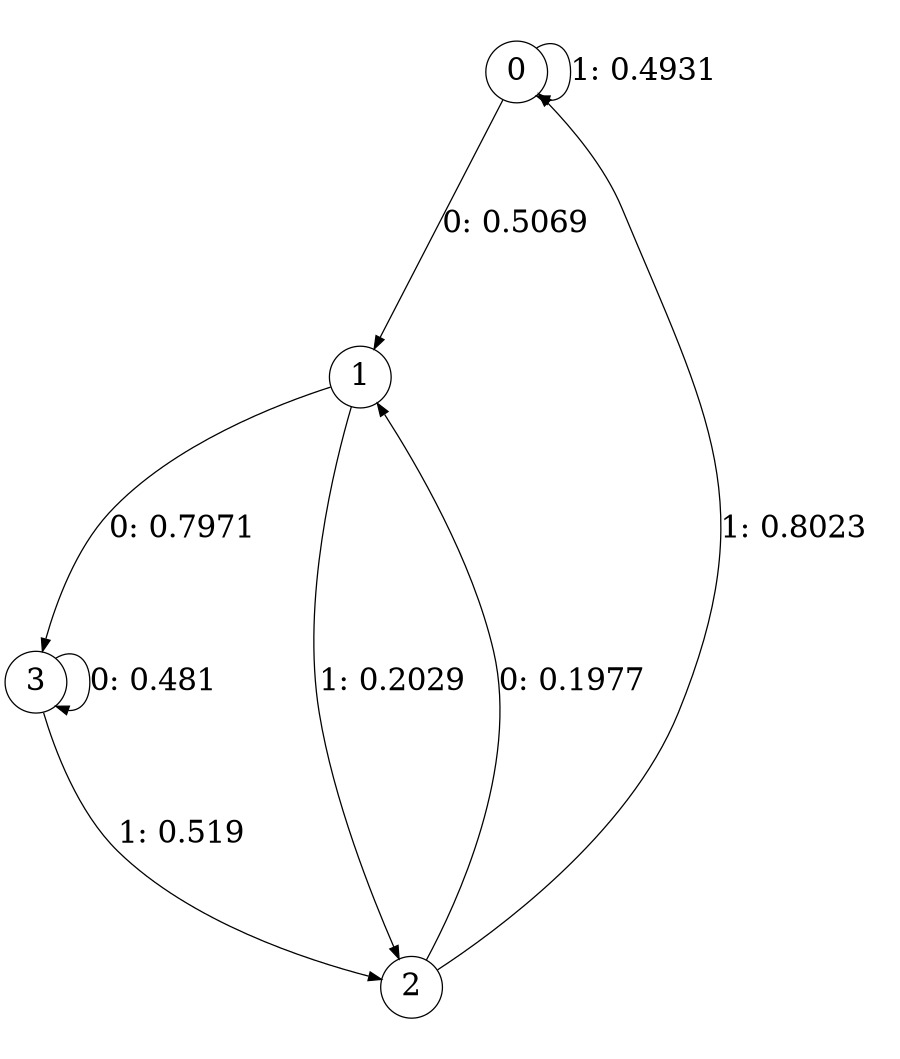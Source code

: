 digraph "ch12randomL2" {
size = "6,8.5";
ratio = "fill";
node [shape = circle];
node [fontsize = 24];
edge [fontsize = 24];
0 -> 1 [label = "0: 0.5069   "];
0 -> 0 [label = "1: 0.4931   "];
1 -> 3 [label = "0: 0.7971   "];
1 -> 2 [label = "1: 0.2029   "];
2 -> 1 [label = "0: 0.1977   "];
2 -> 0 [label = "1: 0.8023   "];
3 -> 3 [label = "0: 0.481    "];
3 -> 2 [label = "1: 0.519    "];
}